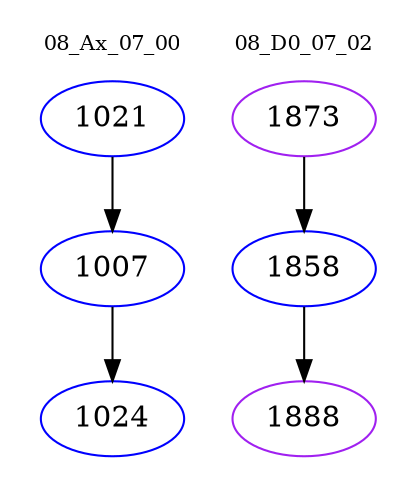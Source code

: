 digraph{
subgraph cluster_0 {
color = white
label = "08_Ax_07_00";
fontsize=10;
T0_1021 [label="1021", color="blue"]
T0_1021 -> T0_1007 [color="black"]
T0_1007 [label="1007", color="blue"]
T0_1007 -> T0_1024 [color="black"]
T0_1024 [label="1024", color="blue"]
}
subgraph cluster_1 {
color = white
label = "08_D0_07_02";
fontsize=10;
T1_1873 [label="1873", color="purple"]
T1_1873 -> T1_1858 [color="black"]
T1_1858 [label="1858", color="blue"]
T1_1858 -> T1_1888 [color="black"]
T1_1888 [label="1888", color="purple"]
}
}
